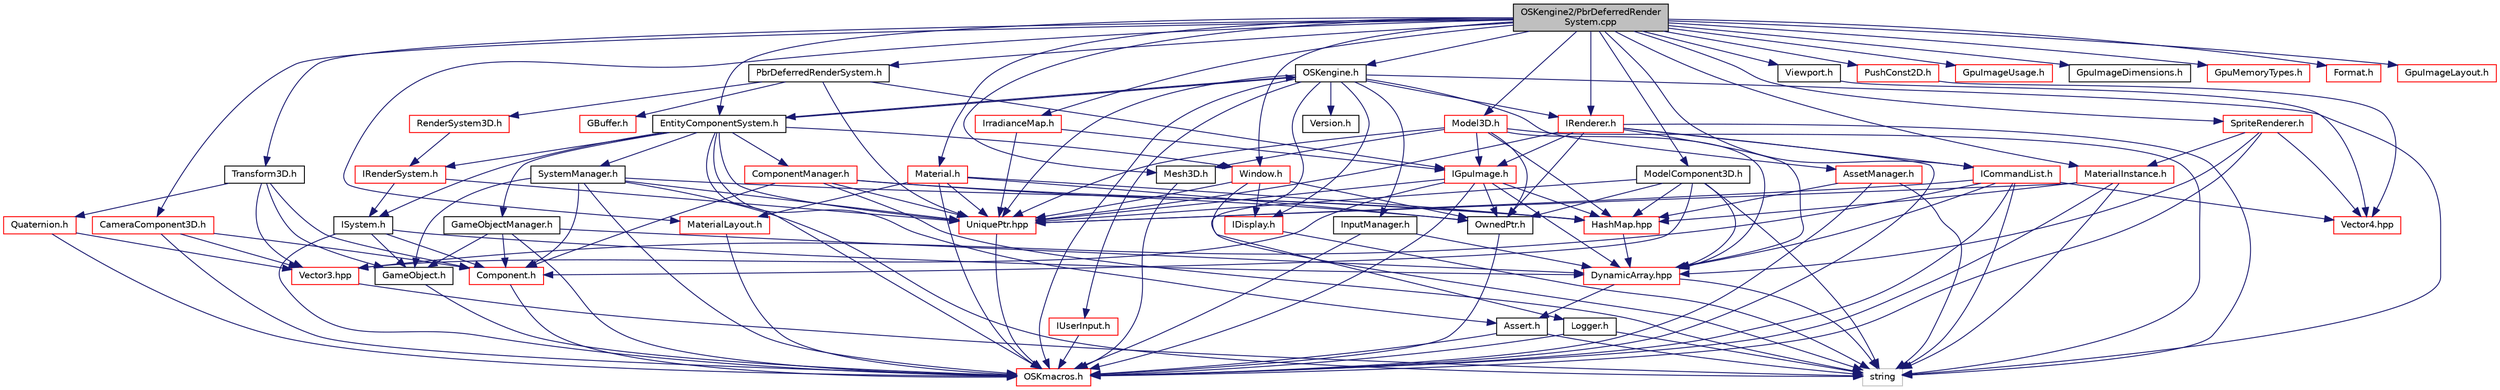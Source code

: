 digraph "OSKengine2/PbrDeferredRenderSystem.cpp"
{
 // LATEX_PDF_SIZE
  edge [fontname="Helvetica",fontsize="10",labelfontname="Helvetica",labelfontsize="10"];
  node [fontname="Helvetica",fontsize="10",shape=record];
  Node1 [label="OSKengine2/PbrDeferredRender\lSystem.cpp",height=0.2,width=0.4,color="black", fillcolor="grey75", style="filled", fontcolor="black",tooltip=" "];
  Node1 -> Node2 [color="midnightblue",fontsize="10",style="solid",fontname="Helvetica"];
  Node2 [label="PbrDeferredRenderSystem.h",height=0.2,width=0.4,color="black", fillcolor="white", style="filled",URL="$_pbr_deferred_render_system_8h.html",tooltip=" "];
  Node2 -> Node3 [color="midnightblue",fontsize="10",style="solid",fontname="Helvetica"];
  Node3 [label="RenderSystem3D.h",height=0.2,width=0.4,color="red", fillcolor="white", style="filled",URL="$_render_system3_d_8h.html",tooltip=" "];
  Node3 -> Node4 [color="midnightblue",fontsize="10",style="solid",fontname="Helvetica"];
  Node4 [label="IRenderSystem.h",height=0.2,width=0.4,color="red", fillcolor="white", style="filled",URL="$_i_render_system_8h.html",tooltip=" "];
  Node4 -> Node5 [color="midnightblue",fontsize="10",style="solid",fontname="Helvetica"];
  Node5 [label="ISystem.h",height=0.2,width=0.4,color="black", fillcolor="white", style="filled",URL="$_i_system_8h.html",tooltip=" "];
  Node5 -> Node6 [color="midnightblue",fontsize="10",style="solid",fontname="Helvetica"];
  Node6 [label="OSKmacros.h",height=0.2,width=0.4,color="red", fillcolor="white", style="filled",URL="$_o_s_kmacros_8h.html",tooltip=" "];
  Node5 -> Node9 [color="midnightblue",fontsize="10",style="solid",fontname="Helvetica"];
  Node9 [label="GameObject.h",height=0.2,width=0.4,color="black", fillcolor="white", style="filled",URL="$_game_object_8h.html",tooltip=" "];
  Node9 -> Node6 [color="midnightblue",fontsize="10",style="solid",fontname="Helvetica"];
  Node5 -> Node10 [color="midnightblue",fontsize="10",style="solid",fontname="Helvetica"];
  Node10 [label="Component.h",height=0.2,width=0.4,color="red", fillcolor="white", style="filled",URL="$_component_8h.html",tooltip=" "];
  Node10 -> Node6 [color="midnightblue",fontsize="10",style="solid",fontname="Helvetica"];
  Node5 -> Node12 [color="midnightblue",fontsize="10",style="solid",fontname="Helvetica"];
  Node12 [label="DynamicArray.hpp",height=0.2,width=0.4,color="red", fillcolor="white", style="filled",URL="$_dynamic_array_8hpp.html",tooltip=" "];
  Node12 -> Node15 [color="midnightblue",fontsize="10",style="solid",fontname="Helvetica"];
  Node15 [label="string",height=0.2,width=0.4,color="grey75", fillcolor="white", style="filled",tooltip=" "];
  Node12 -> Node17 [color="midnightblue",fontsize="10",style="solid",fontname="Helvetica"];
  Node17 [label="Assert.h",height=0.2,width=0.4,color="black", fillcolor="white", style="filled",URL="$_assert_8h.html",tooltip=" "];
  Node17 -> Node6 [color="midnightblue",fontsize="10",style="solid",fontname="Helvetica"];
  Node17 -> Node15 [color="midnightblue",fontsize="10",style="solid",fontname="Helvetica"];
  Node4 -> Node20 [color="midnightblue",fontsize="10",style="solid",fontname="Helvetica"];
  Node20 [label="UniquePtr.hpp",height=0.2,width=0.4,color="red", fillcolor="white", style="filled",URL="$_unique_ptr_8hpp.html",tooltip=" "];
  Node20 -> Node6 [color="midnightblue",fontsize="10",style="solid",fontname="Helvetica"];
  Node2 -> Node20 [color="midnightblue",fontsize="10",style="solid",fontname="Helvetica"];
  Node2 -> Node24 [color="midnightblue",fontsize="10",style="solid",fontname="Helvetica"];
  Node24 [label="IGpuImage.h",height=0.2,width=0.4,color="red", fillcolor="white", style="filled",URL="$_i_gpu_image_8h.html",tooltip=" "];
  Node24 -> Node6 [color="midnightblue",fontsize="10",style="solid",fontname="Helvetica"];
  Node24 -> Node25 [color="midnightblue",fontsize="10",style="solid",fontname="Helvetica"];
  Node25 [label="OwnedPtr.h",height=0.2,width=0.4,color="black", fillcolor="white", style="filled",URL="$_owned_ptr_8h.html",tooltip=" "];
  Node25 -> Node6 [color="midnightblue",fontsize="10",style="solid",fontname="Helvetica"];
  Node24 -> Node20 [color="midnightblue",fontsize="10",style="solid",fontname="Helvetica"];
  Node24 -> Node26 [color="midnightblue",fontsize="10",style="solid",fontname="Helvetica"];
  Node26 [label="Vector3.hpp",height=0.2,width=0.4,color="red", fillcolor="white", style="filled",URL="$_vector3_8hpp.html",tooltip=" "];
  Node26 -> Node15 [color="midnightblue",fontsize="10",style="solid",fontname="Helvetica"];
  Node24 -> Node12 [color="midnightblue",fontsize="10",style="solid",fontname="Helvetica"];
  Node24 -> Node35 [color="midnightblue",fontsize="10",style="solid",fontname="Helvetica"];
  Node35 [label="HashMap.hpp",height=0.2,width=0.4,color="red", fillcolor="white", style="filled",URL="$_hash_map_8hpp.html",tooltip=" "];
  Node35 -> Node12 [color="midnightblue",fontsize="10",style="solid",fontname="Helvetica"];
  Node2 -> Node57 [color="midnightblue",fontsize="10",style="solid",fontname="Helvetica"];
  Node57 [label="GBuffer.h",height=0.2,width=0.4,color="red", fillcolor="white", style="filled",URL="$_g_buffer_8h.html",tooltip=" "];
  Node1 -> Node58 [color="midnightblue",fontsize="10",style="solid",fontname="Helvetica"];
  Node58 [label="OSKengine.h",height=0.2,width=0.4,color="black", fillcolor="white", style="filled",URL="$_o_s_kengine_8h.html",tooltip=" "];
  Node58 -> Node6 [color="midnightblue",fontsize="10",style="solid",fontname="Helvetica"];
  Node58 -> Node20 [color="midnightblue",fontsize="10",style="solid",fontname="Helvetica"];
  Node58 -> Node59 [color="midnightblue",fontsize="10",style="solid",fontname="Helvetica"];
  Node59 [label="Version.h",height=0.2,width=0.4,color="black", fillcolor="white", style="filled",URL="$_version_8h.html",tooltip=" "];
  Node58 -> Node15 [color="midnightblue",fontsize="10",style="solid",fontname="Helvetica"];
  Node58 -> Node60 [color="midnightblue",fontsize="10",style="solid",fontname="Helvetica"];
  Node60 [label="Logger.h",height=0.2,width=0.4,color="black", fillcolor="white", style="filled",URL="$_logger_8h.html",tooltip=" "];
  Node60 -> Node6 [color="midnightblue",fontsize="10",style="solid",fontname="Helvetica"];
  Node60 -> Node15 [color="midnightblue",fontsize="10",style="solid",fontname="Helvetica"];
  Node58 -> Node61 [color="midnightblue",fontsize="10",style="solid",fontname="Helvetica"];
  Node61 [label="IDisplay.h",height=0.2,width=0.4,color="red", fillcolor="white", style="filled",URL="$_i_display_8h.html",tooltip=" "];
  Node61 -> Node15 [color="midnightblue",fontsize="10",style="solid",fontname="Helvetica"];
  Node58 -> Node63 [color="midnightblue",fontsize="10",style="solid",fontname="Helvetica"];
  Node63 [label="IRenderer.h",height=0.2,width=0.4,color="red", fillcolor="white", style="filled",URL="$_i_renderer_8h.html",tooltip=" "];
  Node63 -> Node6 [color="midnightblue",fontsize="10",style="solid",fontname="Helvetica"];
  Node63 -> Node20 [color="midnightblue",fontsize="10",style="solid",fontname="Helvetica"];
  Node63 -> Node25 [color="midnightblue",fontsize="10",style="solid",fontname="Helvetica"];
  Node63 -> Node12 [color="midnightblue",fontsize="10",style="solid",fontname="Helvetica"];
  Node63 -> Node68 [color="midnightblue",fontsize="10",style="solid",fontname="Helvetica"];
  Node68 [label="ICommandList.h",height=0.2,width=0.4,color="red", fillcolor="white", style="filled",URL="$_i_command_list_8h.html",tooltip=" "];
  Node68 -> Node6 [color="midnightblue",fontsize="10",style="solid",fontname="Helvetica"];
  Node68 -> Node39 [color="midnightblue",fontsize="10",style="solid",fontname="Helvetica"];
  Node39 [label="Vector4.hpp",height=0.2,width=0.4,color="red", fillcolor="white", style="filled",URL="$_vector4_8hpp.html",tooltip=" "];
  Node68 -> Node12 [color="midnightblue",fontsize="10",style="solid",fontname="Helvetica"];
  Node68 -> Node20 [color="midnightblue",fontsize="10",style="solid",fontname="Helvetica"];
  Node68 -> Node26 [color="midnightblue",fontsize="10",style="solid",fontname="Helvetica"];
  Node68 -> Node15 [color="midnightblue",fontsize="10",style="solid",fontname="Helvetica"];
  Node63 -> Node24 [color="midnightblue",fontsize="10",style="solid",fontname="Helvetica"];
  Node63 -> Node15 [color="midnightblue",fontsize="10",style="solid",fontname="Helvetica"];
  Node58 -> Node77 [color="midnightblue",fontsize="10",style="solid",fontname="Helvetica"];
  Node77 [label="AssetManager.h",height=0.2,width=0.4,color="red", fillcolor="white", style="filled",URL="$_asset_manager_8h.html",tooltip=" "];
  Node77 -> Node15 [color="midnightblue",fontsize="10",style="solid",fontname="Helvetica"];
  Node77 -> Node35 [color="midnightblue",fontsize="10",style="solid",fontname="Helvetica"];
  Node77 -> Node6 [color="midnightblue",fontsize="10",style="solid",fontname="Helvetica"];
  Node58 -> Node80 [color="midnightblue",fontsize="10",style="solid",fontname="Helvetica"];
  Node80 [label="EntityComponentSystem.h",height=0.2,width=0.4,color="black", fillcolor="white", style="filled",URL="$_entity_component_system_8h.html",tooltip=" "];
  Node80 -> Node6 [color="midnightblue",fontsize="10",style="solid",fontname="Helvetica"];
  Node80 -> Node20 [color="midnightblue",fontsize="10",style="solid",fontname="Helvetica"];
  Node80 -> Node81 [color="midnightblue",fontsize="10",style="solid",fontname="Helvetica"];
  Node81 [label="ComponentManager.h",height=0.2,width=0.4,color="red", fillcolor="white", style="filled",URL="$_component_manager_8h.html",tooltip=" "];
  Node81 -> Node10 [color="midnightblue",fontsize="10",style="solid",fontname="Helvetica"];
  Node81 -> Node35 [color="midnightblue",fontsize="10",style="solid",fontname="Helvetica"];
  Node81 -> Node25 [color="midnightblue",fontsize="10",style="solid",fontname="Helvetica"];
  Node81 -> Node20 [color="midnightblue",fontsize="10",style="solid",fontname="Helvetica"];
  Node81 -> Node15 [color="midnightblue",fontsize="10",style="solid",fontname="Helvetica"];
  Node80 -> Node85 [color="midnightblue",fontsize="10",style="solid",fontname="Helvetica"];
  Node85 [label="GameObjectManager.h",height=0.2,width=0.4,color="black", fillcolor="white", style="filled",URL="$_game_object_manager_8h.html",tooltip=" "];
  Node85 -> Node6 [color="midnightblue",fontsize="10",style="solid",fontname="Helvetica"];
  Node85 -> Node9 [color="midnightblue",fontsize="10",style="solid",fontname="Helvetica"];
  Node85 -> Node12 [color="midnightblue",fontsize="10",style="solid",fontname="Helvetica"];
  Node85 -> Node10 [color="midnightblue",fontsize="10",style="solid",fontname="Helvetica"];
  Node80 -> Node86 [color="midnightblue",fontsize="10",style="solid",fontname="Helvetica"];
  Node86 [label="SystemManager.h",height=0.2,width=0.4,color="black", fillcolor="white", style="filled",URL="$_system_manager_8h.html",tooltip=" "];
  Node86 -> Node6 [color="midnightblue",fontsize="10",style="solid",fontname="Helvetica"];
  Node86 -> Node35 [color="midnightblue",fontsize="10",style="solid",fontname="Helvetica"];
  Node86 -> Node20 [color="midnightblue",fontsize="10",style="solid",fontname="Helvetica"];
  Node86 -> Node9 [color="midnightblue",fontsize="10",style="solid",fontname="Helvetica"];
  Node86 -> Node10 [color="midnightblue",fontsize="10",style="solid",fontname="Helvetica"];
  Node86 -> Node15 [color="midnightblue",fontsize="10",style="solid",fontname="Helvetica"];
  Node80 -> Node5 [color="midnightblue",fontsize="10",style="solid",fontname="Helvetica"];
  Node80 -> Node4 [color="midnightblue",fontsize="10",style="solid",fontname="Helvetica"];
  Node80 -> Node17 [color="midnightblue",fontsize="10",style="solid",fontname="Helvetica"];
  Node80 -> Node58 [color="midnightblue",fontsize="10",style="solid",fontname="Helvetica"];
  Node80 -> Node87 [color="midnightblue",fontsize="10",style="solid",fontname="Helvetica"];
  Node87 [label="Window.h",height=0.2,width=0.4,color="red", fillcolor="white", style="filled",URL="$_window_8h.html",tooltip=" "];
  Node87 -> Node25 [color="midnightblue",fontsize="10",style="solid",fontname="Helvetica"];
  Node87 -> Node20 [color="midnightblue",fontsize="10",style="solid",fontname="Helvetica"];
  Node87 -> Node15 [color="midnightblue",fontsize="10",style="solid",fontname="Helvetica"];
  Node87 -> Node61 [color="midnightblue",fontsize="10",style="solid",fontname="Helvetica"];
  Node58 -> Node89 [color="midnightblue",fontsize="10",style="solid",fontname="Helvetica"];
  Node89 [label="IUserInput.h",height=0.2,width=0.4,color="red", fillcolor="white", style="filled",URL="$_i_user_input_8h.html",tooltip=" "];
  Node89 -> Node6 [color="midnightblue",fontsize="10",style="solid",fontname="Helvetica"];
  Node58 -> Node90 [color="midnightblue",fontsize="10",style="solid",fontname="Helvetica"];
  Node90 [label="InputManager.h",height=0.2,width=0.4,color="black", fillcolor="white", style="filled",URL="$_input_manager_8h.html",tooltip=" "];
  Node90 -> Node6 [color="midnightblue",fontsize="10",style="solid",fontname="Helvetica"];
  Node90 -> Node12 [color="midnightblue",fontsize="10",style="solid",fontname="Helvetica"];
  Node1 -> Node80 [color="midnightblue",fontsize="10",style="solid",fontname="Helvetica"];
  Node1 -> Node91 [color="midnightblue",fontsize="10",style="solid",fontname="Helvetica"];
  Node91 [label="Transform3D.h",height=0.2,width=0.4,color="black", fillcolor="white", style="filled",URL="$_transform3_d_8h.html",tooltip=" "];
  Node91 -> Node10 [color="midnightblue",fontsize="10",style="solid",fontname="Helvetica"];
  Node91 -> Node9 [color="midnightblue",fontsize="10",style="solid",fontname="Helvetica"];
  Node91 -> Node26 [color="midnightblue",fontsize="10",style="solid",fontname="Helvetica"];
  Node91 -> Node92 [color="midnightblue",fontsize="10",style="solid",fontname="Helvetica"];
  Node92 [label="Quaternion.h",height=0.2,width=0.4,color="red", fillcolor="white", style="filled",URL="$_quaternion_8h.html",tooltip=" "];
  Node92 -> Node6 [color="midnightblue",fontsize="10",style="solid",fontname="Helvetica"];
  Node92 -> Node26 [color="midnightblue",fontsize="10",style="solid",fontname="Helvetica"];
  Node1 -> Node94 [color="midnightblue",fontsize="10",style="solid",fontname="Helvetica"];
  Node94 [label="ModelComponent3D.h",height=0.2,width=0.4,color="black", fillcolor="white", style="filled",URL="$_model_component3_d_8h.html",tooltip=" "];
  Node94 -> Node10 [color="midnightblue",fontsize="10",style="solid",fontname="Helvetica"];
  Node94 -> Node25 [color="midnightblue",fontsize="10",style="solid",fontname="Helvetica"];
  Node94 -> Node20 [color="midnightblue",fontsize="10",style="solid",fontname="Helvetica"];
  Node94 -> Node12 [color="midnightblue",fontsize="10",style="solid",fontname="Helvetica"];
  Node94 -> Node35 [color="midnightblue",fontsize="10",style="solid",fontname="Helvetica"];
  Node94 -> Node15 [color="midnightblue",fontsize="10",style="solid",fontname="Helvetica"];
  Node1 -> Node68 [color="midnightblue",fontsize="10",style="solid",fontname="Helvetica"];
  Node1 -> Node63 [color="midnightblue",fontsize="10",style="solid",fontname="Helvetica"];
  Node1 -> Node32 [color="midnightblue",fontsize="10",style="solid",fontname="Helvetica"];
  Node32 [label="GpuImageUsage.h",height=0.2,width=0.4,color="red", fillcolor="white", style="filled",URL="$_gpu_image_usage_8h.html",tooltip=" "];
  Node1 -> Node95 [color="midnightblue",fontsize="10",style="solid",fontname="Helvetica"];
  Node95 [label="GpuImageDimensions.h",height=0.2,width=0.4,color="black", fillcolor="white", style="filled",URL="$_gpu_image_dimensions_8h.html",tooltip=" "];
  Node1 -> Node96 [color="midnightblue",fontsize="10",style="solid",fontname="Helvetica"];
  Node96 [label="GpuMemoryTypes.h",height=0.2,width=0.4,color="red", fillcolor="white", style="filled",URL="$_gpu_memory_types_8h.html",tooltip=" "];
  Node1 -> Node47 [color="midnightblue",fontsize="10",style="solid",fontname="Helvetica"];
  Node47 [label="Format.h",height=0.2,width=0.4,color="red", fillcolor="white", style="filled",URL="$_format_8h.html",tooltip=" "];
  Node1 -> Node40 [color="midnightblue",fontsize="10",style="solid",fontname="Helvetica"];
  Node40 [label="MaterialInstance.h",height=0.2,width=0.4,color="red", fillcolor="white", style="filled",URL="$_material_instance_8h.html",tooltip=" "];
  Node40 -> Node6 [color="midnightblue",fontsize="10",style="solid",fontname="Helvetica"];
  Node40 -> Node35 [color="midnightblue",fontsize="10",style="solid",fontname="Helvetica"];
  Node40 -> Node20 [color="midnightblue",fontsize="10",style="solid",fontname="Helvetica"];
  Node40 -> Node15 [color="midnightblue",fontsize="10",style="solid",fontname="Helvetica"];
  Node1 -> Node97 [color="midnightblue",fontsize="10",style="solid",fontname="Helvetica"];
  Node97 [label="Material.h",height=0.2,width=0.4,color="red", fillcolor="white", style="filled",URL="$_material_8h.html",tooltip=" "];
  Node97 -> Node20 [color="midnightblue",fontsize="10",style="solid",fontname="Helvetica"];
  Node97 -> Node25 [color="midnightblue",fontsize="10",style="solid",fontname="Helvetica"];
  Node97 -> Node6 [color="midnightblue",fontsize="10",style="solid",fontname="Helvetica"];
  Node97 -> Node35 [color="midnightblue",fontsize="10",style="solid",fontname="Helvetica"];
  Node97 -> Node99 [color="midnightblue",fontsize="10",style="solid",fontname="Helvetica"];
  Node99 [label="MaterialLayout.h",height=0.2,width=0.4,color="red", fillcolor="white", style="filled",URL="$_material_layout_8h.html",tooltip=" "];
  Node99 -> Node6 [color="midnightblue",fontsize="10",style="solid",fontname="Helvetica"];
  Node1 -> Node99 [color="midnightblue",fontsize="10",style="solid",fontname="Helvetica"];
  Node1 -> Node110 [color="midnightblue",fontsize="10",style="solid",fontname="Helvetica"];
  Node110 [label="Model3D.h",height=0.2,width=0.4,color="red", fillcolor="white", style="filled",URL="$_model3_d_8h.html",tooltip=" "];
  Node110 -> Node12 [color="midnightblue",fontsize="10",style="solid",fontname="Helvetica"];
  Node110 -> Node35 [color="midnightblue",fontsize="10",style="solid",fontname="Helvetica"];
  Node110 -> Node20 [color="midnightblue",fontsize="10",style="solid",fontname="Helvetica"];
  Node110 -> Node25 [color="midnightblue",fontsize="10",style="solid",fontname="Helvetica"];
  Node110 -> Node24 [color="midnightblue",fontsize="10",style="solid",fontname="Helvetica"];
  Node110 -> Node111 [color="midnightblue",fontsize="10",style="solid",fontname="Helvetica"];
  Node111 [label="Mesh3D.h",height=0.2,width=0.4,color="black", fillcolor="white", style="filled",URL="$_mesh3_d_8h.html",tooltip=" "];
  Node111 -> Node6 [color="midnightblue",fontsize="10",style="solid",fontname="Helvetica"];
  Node110 -> Node15 [color="midnightblue",fontsize="10",style="solid",fontname="Helvetica"];
  Node1 -> Node111 [color="midnightblue",fontsize="10",style="solid",fontname="Helvetica"];
  Node1 -> Node123 [color="midnightblue",fontsize="10",style="solid",fontname="Helvetica"];
  Node123 [label="Viewport.h",height=0.2,width=0.4,color="black", fillcolor="white", style="filled",URL="$_viewport_8h.html",tooltip=" "];
  Node123 -> Node39 [color="midnightblue",fontsize="10",style="solid",fontname="Helvetica"];
  Node1 -> Node87 [color="midnightblue",fontsize="10",style="solid",fontname="Helvetica"];
  Node1 -> Node124 [color="midnightblue",fontsize="10",style="solid",fontname="Helvetica"];
  Node124 [label="GpuImageLayout.h",height=0.2,width=0.4,color="red", fillcolor="white", style="filled",URL="$_gpu_image_layout_8h.html",tooltip=" "];
  Node1 -> Node125 [color="midnightblue",fontsize="10",style="solid",fontname="Helvetica"];
  Node125 [label="CameraComponent3D.h",height=0.2,width=0.4,color="red", fillcolor="white", style="filled",URL="$_camera_component3_d_8h.html",tooltip=" "];
  Node125 -> Node6 [color="midnightblue",fontsize="10",style="solid",fontname="Helvetica"];
  Node125 -> Node26 [color="midnightblue",fontsize="10",style="solid",fontname="Helvetica"];
  Node125 -> Node10 [color="midnightblue",fontsize="10",style="solid",fontname="Helvetica"];
  Node1 -> Node126 [color="midnightblue",fontsize="10",style="solid",fontname="Helvetica"];
  Node126 [label="IrradianceMap.h",height=0.2,width=0.4,color="red", fillcolor="white", style="filled",URL="$_irradiance_map_8h.html",tooltip=" "];
  Node126 -> Node20 [color="midnightblue",fontsize="10",style="solid",fontname="Helvetica"];
  Node126 -> Node24 [color="midnightblue",fontsize="10",style="solid",fontname="Helvetica"];
  Node1 -> Node127 [color="midnightblue",fontsize="10",style="solid",fontname="Helvetica"];
  Node127 [label="PushConst2D.h",height=0.2,width=0.4,color="red", fillcolor="white", style="filled",URL="$_push_const2_d_8h.html",tooltip=" "];
  Node127 -> Node39 [color="midnightblue",fontsize="10",style="solid",fontname="Helvetica"];
  Node1 -> Node128 [color="midnightblue",fontsize="10",style="solid",fontname="Helvetica"];
  Node128 [label="SpriteRenderer.h",height=0.2,width=0.4,color="red", fillcolor="white", style="filled",URL="$_sprite_renderer_8h.html",tooltip=" "];
  Node128 -> Node6 [color="midnightblue",fontsize="10",style="solid",fontname="Helvetica"];
  Node128 -> Node40 [color="midnightblue",fontsize="10",style="solid",fontname="Helvetica"];
  Node128 -> Node12 [color="midnightblue",fontsize="10",style="solid",fontname="Helvetica"];
  Node128 -> Node39 [color="midnightblue",fontsize="10",style="solid",fontname="Helvetica"];
}
